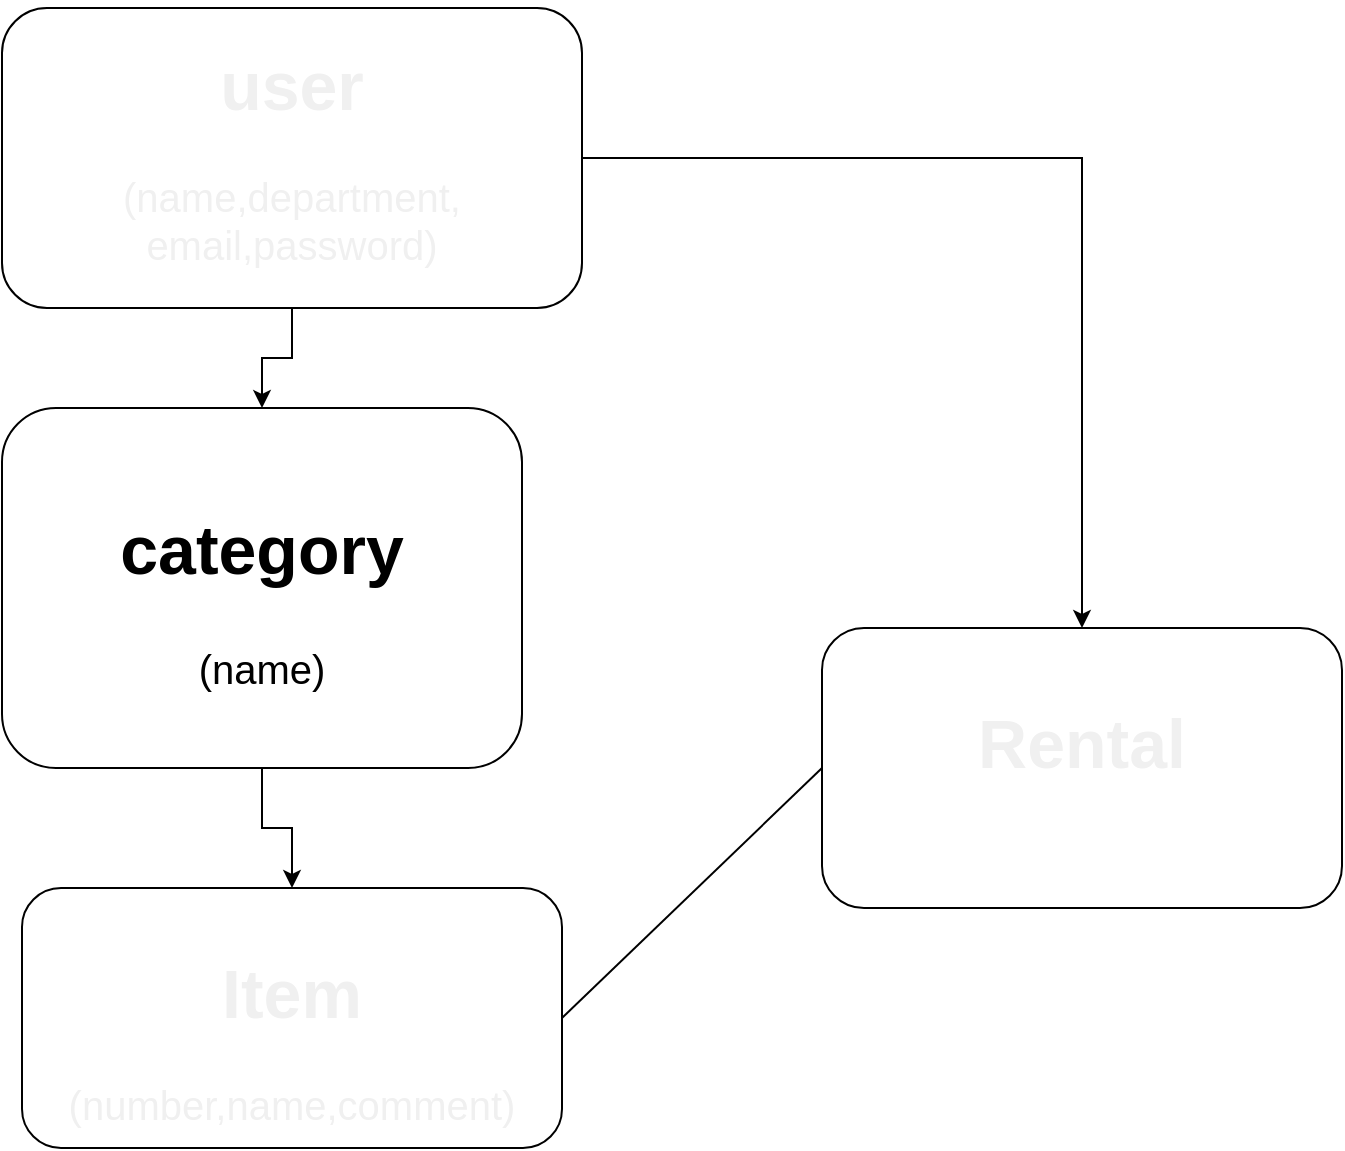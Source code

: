 <mxfile version="13.10.0" type="embed">
    <diagram id="DB12h5ZXDcv8iTxFSBF2" name="ページ1">
        <mxGraphModel dx="953" dy="680" grid="1" gridSize="10" guides="1" tooltips="1" connect="1" arrows="1" fold="1" page="1" pageScale="1" pageWidth="827" pageHeight="1169" math="0" shadow="0">
            <root>
                <mxCell id="0"/>
                <mxCell id="1" parent="0"/>
                <mxCell id="25" style="edgeStyle=orthogonalEdgeStyle;rounded=0;orthogonalLoop=1;jettySize=auto;html=1;exitX=1;exitY=0.5;exitDx=0;exitDy=0;fontColor=#f0f0f0;" parent="1" source="20" target="22" edge="1">
                    <mxGeometry relative="1" as="geometry"/>
                </mxCell>
                <mxCell id="29" style="edgeStyle=orthogonalEdgeStyle;rounded=0;orthogonalLoop=1;jettySize=auto;html=1;exitX=0.5;exitY=1;exitDx=0;exitDy=0;entryX=0.5;entryY=0;entryDx=0;entryDy=0;" edge="1" parent="1" source="20" target="28">
                    <mxGeometry relative="1" as="geometry"/>
                </mxCell>
                <mxCell id="20" value="&lt;h1 style=&quot;font-size: 34px&quot;&gt;user&lt;/h1&gt;&lt;div style=&quot;font-size: 20px&quot;&gt;(name,department,&lt;/div&gt;&lt;div style=&quot;font-size: 20px&quot;&gt;email,password)&lt;/div&gt;&lt;div style=&quot;font-size: 20px&quot;&gt;&lt;br&gt;&lt;/div&gt;" style="rounded=1;whiteSpace=wrap;html=1;fontColor=#f0f0f0;spacingTop=0;" parent="1" vertex="1">
                    <mxGeometry x="100" y="80" width="290" height="150" as="geometry"/>
                </mxCell>
                <mxCell id="21" value="&lt;h1 style=&quot;font-size: 34px&quot;&gt;Item&lt;/h1&gt;&lt;div style=&quot;font-size: 20px&quot;&gt;(number,name,comment)&lt;/div&gt;" style="rounded=1;whiteSpace=wrap;html=1;fontColor=#f0f0f0;" parent="1" vertex="1">
                    <mxGeometry x="110" y="520" width="270" height="130" as="geometry"/>
                </mxCell>
                <mxCell id="22" value="&lt;h1 style=&quot;font-size: 34px&quot;&gt;Rental&lt;/h1&gt;&lt;div style=&quot;font-size: 20px&quot;&gt;&lt;br&gt;&lt;/div&gt;" style="rounded=1;whiteSpace=wrap;html=1;fontColor=#f0f0f0;" parent="1" vertex="1">
                    <mxGeometry x="510" y="390" width="260" height="140" as="geometry"/>
                </mxCell>
                <mxCell id="26" value="" style="endArrow=none;html=1;fontColor=#f0f0f0;entryX=0;entryY=0.5;entryDx=0;entryDy=0;exitX=1;exitY=0.5;exitDx=0;exitDy=0;" parent="1" source="21" target="22" edge="1">
                    <mxGeometry width="50" height="50" relative="1" as="geometry">
                        <mxPoint x="390" y="400" as="sourcePoint"/>
                        <mxPoint x="440" y="350" as="targetPoint"/>
                    </mxGeometry>
                </mxCell>
                <mxCell id="30" style="edgeStyle=orthogonalEdgeStyle;rounded=0;orthogonalLoop=1;jettySize=auto;html=1;exitX=0.5;exitY=1;exitDx=0;exitDy=0;entryX=0.5;entryY=0;entryDx=0;entryDy=0;" edge="1" parent="1" source="28" target="21">
                    <mxGeometry relative="1" as="geometry"/>
                </mxCell>
                <mxCell id="28" value="&lt;h1&gt;&lt;font style=&quot;font-size: 34px&quot;&gt;category&lt;/font&gt;&lt;/h1&gt;&lt;p&gt;&lt;font style=&quot;font-size: 20px&quot;&gt;(name)&lt;/font&gt;&lt;/p&gt;" style="rounded=1;whiteSpace=wrap;html=1;fontSize=20;" vertex="1" parent="1">
                    <mxGeometry x="100" y="280" width="260" height="180" as="geometry"/>
                </mxCell>
            </root>
        </mxGraphModel>
    </diagram>
</mxfile>

